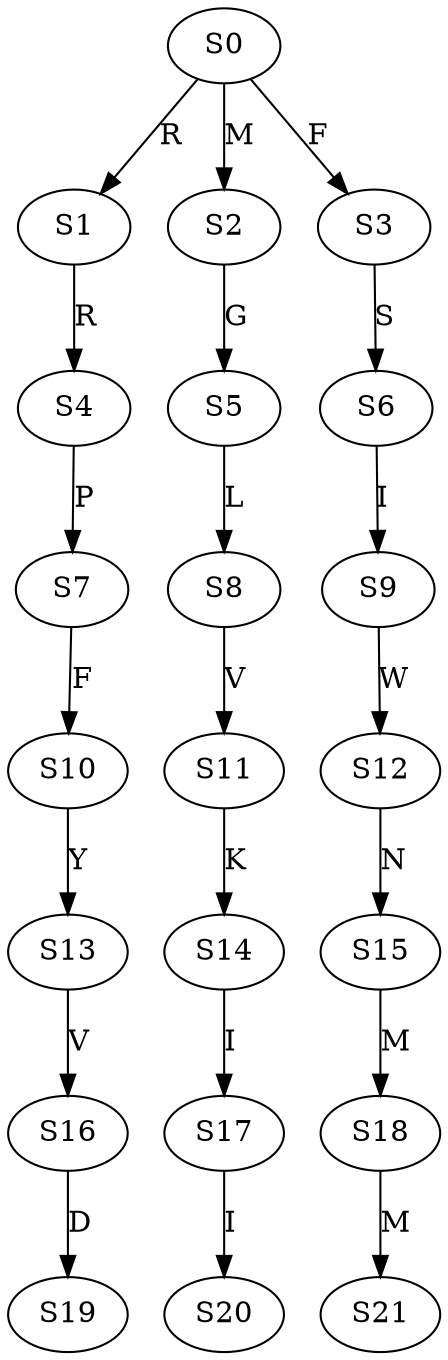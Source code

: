 strict digraph  {
	S0 -> S1 [ label = R ];
	S0 -> S2 [ label = M ];
	S0 -> S3 [ label = F ];
	S1 -> S4 [ label = R ];
	S2 -> S5 [ label = G ];
	S3 -> S6 [ label = S ];
	S4 -> S7 [ label = P ];
	S5 -> S8 [ label = L ];
	S6 -> S9 [ label = I ];
	S7 -> S10 [ label = F ];
	S8 -> S11 [ label = V ];
	S9 -> S12 [ label = W ];
	S10 -> S13 [ label = Y ];
	S11 -> S14 [ label = K ];
	S12 -> S15 [ label = N ];
	S13 -> S16 [ label = V ];
	S14 -> S17 [ label = I ];
	S15 -> S18 [ label = M ];
	S16 -> S19 [ label = D ];
	S17 -> S20 [ label = I ];
	S18 -> S21 [ label = M ];
}
